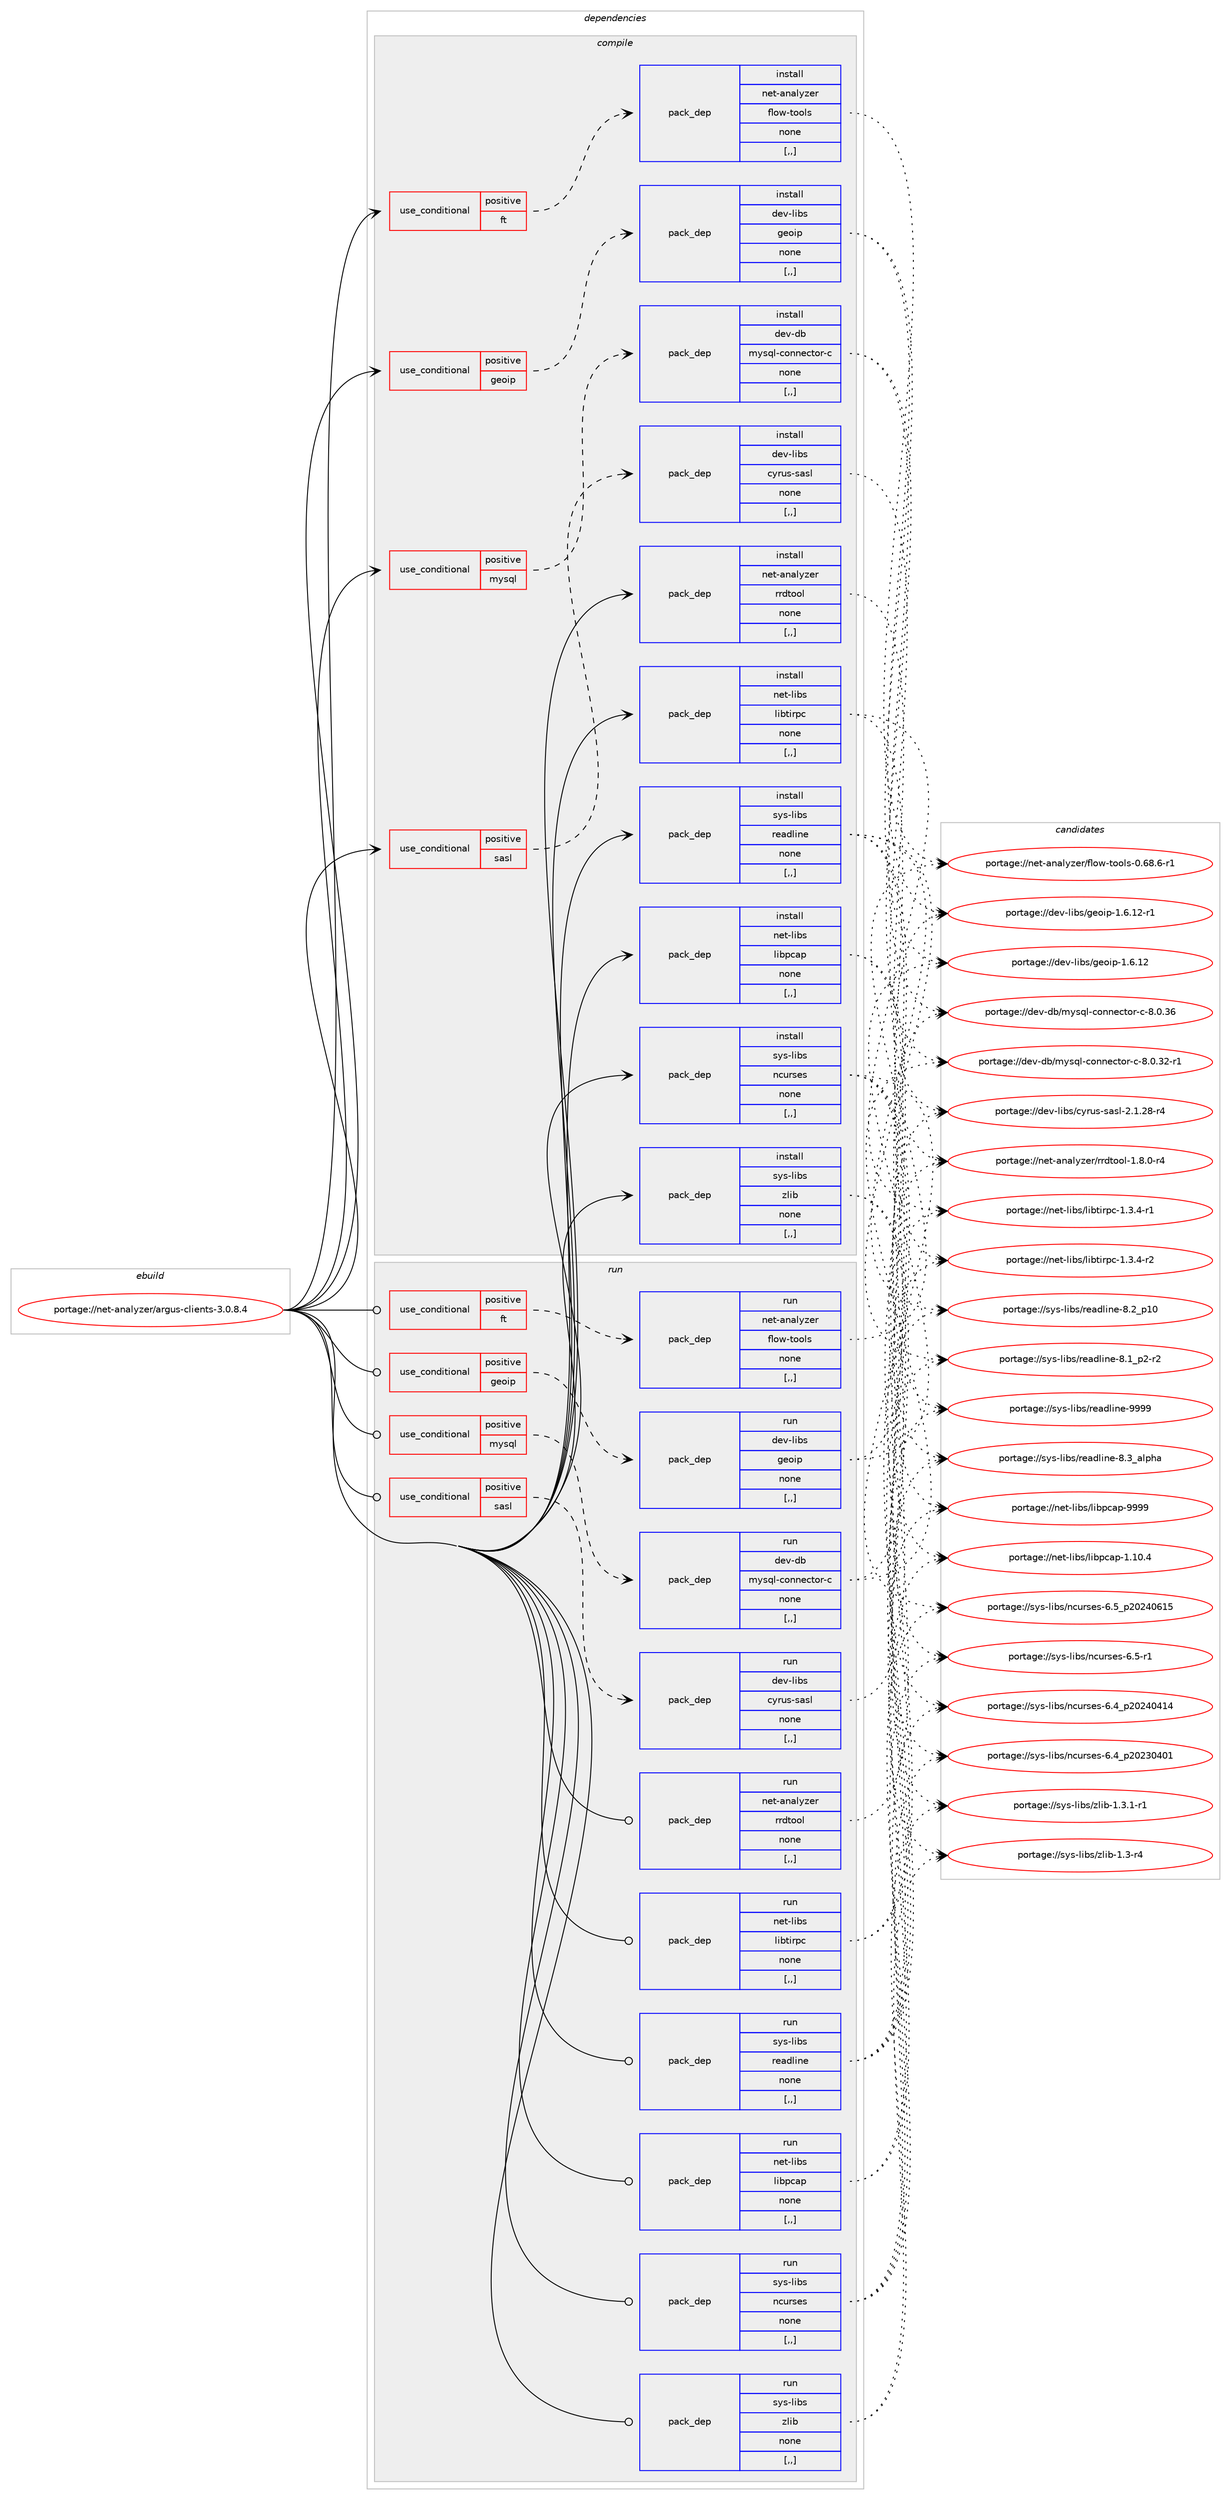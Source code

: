 digraph prolog {

# *************
# Graph options
# *************

newrank=true;
concentrate=true;
compound=true;
graph [rankdir=LR,fontname=Helvetica,fontsize=10,ranksep=1.5];#, ranksep=2.5, nodesep=0.2];
edge  [arrowhead=vee];
node  [fontname=Helvetica,fontsize=10];

# **********
# The ebuild
# **********

subgraph cluster_leftcol {
color=gray;
label=<<i>ebuild</i>>;
id [label="portage://net-analyzer/argus-clients-3.0.8.4", color=red, width=4, href="../net-analyzer/argus-clients-3.0.8.4.svg"];
}

# ****************
# The dependencies
# ****************

subgraph cluster_midcol {
color=gray;
label=<<i>dependencies</i>>;
subgraph cluster_compile {
fillcolor="#eeeeee";
style=filled;
label=<<i>compile</i>>;
subgraph cond86574 {
dependency336278 [label=<<TABLE BORDER="0" CELLBORDER="1" CELLSPACING="0" CELLPADDING="4"><TR><TD ROWSPAN="3" CELLPADDING="10">use_conditional</TD></TR><TR><TD>positive</TD></TR><TR><TD>ft</TD></TR></TABLE>>, shape=none, color=red];
subgraph pack247156 {
dependency336279 [label=<<TABLE BORDER="0" CELLBORDER="1" CELLSPACING="0" CELLPADDING="4" WIDTH="220"><TR><TD ROWSPAN="6" CELLPADDING="30">pack_dep</TD></TR><TR><TD WIDTH="110">install</TD></TR><TR><TD>net-analyzer</TD></TR><TR><TD>flow-tools</TD></TR><TR><TD>none</TD></TR><TR><TD>[,,]</TD></TR></TABLE>>, shape=none, color=blue];
}
dependency336278:e -> dependency336279:w [weight=20,style="dashed",arrowhead="vee"];
}
id:e -> dependency336278:w [weight=20,style="solid",arrowhead="vee"];
subgraph cond86575 {
dependency336280 [label=<<TABLE BORDER="0" CELLBORDER="1" CELLSPACING="0" CELLPADDING="4"><TR><TD ROWSPAN="3" CELLPADDING="10">use_conditional</TD></TR><TR><TD>positive</TD></TR><TR><TD>geoip</TD></TR></TABLE>>, shape=none, color=red];
subgraph pack247157 {
dependency336281 [label=<<TABLE BORDER="0" CELLBORDER="1" CELLSPACING="0" CELLPADDING="4" WIDTH="220"><TR><TD ROWSPAN="6" CELLPADDING="30">pack_dep</TD></TR><TR><TD WIDTH="110">install</TD></TR><TR><TD>dev-libs</TD></TR><TR><TD>geoip</TD></TR><TR><TD>none</TD></TR><TR><TD>[,,]</TD></TR></TABLE>>, shape=none, color=blue];
}
dependency336280:e -> dependency336281:w [weight=20,style="dashed",arrowhead="vee"];
}
id:e -> dependency336280:w [weight=20,style="solid",arrowhead="vee"];
subgraph cond86576 {
dependency336282 [label=<<TABLE BORDER="0" CELLBORDER="1" CELLSPACING="0" CELLPADDING="4"><TR><TD ROWSPAN="3" CELLPADDING="10">use_conditional</TD></TR><TR><TD>positive</TD></TR><TR><TD>mysql</TD></TR></TABLE>>, shape=none, color=red];
subgraph pack247158 {
dependency336283 [label=<<TABLE BORDER="0" CELLBORDER="1" CELLSPACING="0" CELLPADDING="4" WIDTH="220"><TR><TD ROWSPAN="6" CELLPADDING="30">pack_dep</TD></TR><TR><TD WIDTH="110">install</TD></TR><TR><TD>dev-db</TD></TR><TR><TD>mysql-connector-c</TD></TR><TR><TD>none</TD></TR><TR><TD>[,,]</TD></TR></TABLE>>, shape=none, color=blue];
}
dependency336282:e -> dependency336283:w [weight=20,style="dashed",arrowhead="vee"];
}
id:e -> dependency336282:w [weight=20,style="solid",arrowhead="vee"];
subgraph cond86577 {
dependency336284 [label=<<TABLE BORDER="0" CELLBORDER="1" CELLSPACING="0" CELLPADDING="4"><TR><TD ROWSPAN="3" CELLPADDING="10">use_conditional</TD></TR><TR><TD>positive</TD></TR><TR><TD>sasl</TD></TR></TABLE>>, shape=none, color=red];
subgraph pack247159 {
dependency336285 [label=<<TABLE BORDER="0" CELLBORDER="1" CELLSPACING="0" CELLPADDING="4" WIDTH="220"><TR><TD ROWSPAN="6" CELLPADDING="30">pack_dep</TD></TR><TR><TD WIDTH="110">install</TD></TR><TR><TD>dev-libs</TD></TR><TR><TD>cyrus-sasl</TD></TR><TR><TD>none</TD></TR><TR><TD>[,,]</TD></TR></TABLE>>, shape=none, color=blue];
}
dependency336284:e -> dependency336285:w [weight=20,style="dashed",arrowhead="vee"];
}
id:e -> dependency336284:w [weight=20,style="solid",arrowhead="vee"];
subgraph pack247160 {
dependency336286 [label=<<TABLE BORDER="0" CELLBORDER="1" CELLSPACING="0" CELLPADDING="4" WIDTH="220"><TR><TD ROWSPAN="6" CELLPADDING="30">pack_dep</TD></TR><TR><TD WIDTH="110">install</TD></TR><TR><TD>net-analyzer</TD></TR><TR><TD>rrdtool</TD></TR><TR><TD>none</TD></TR><TR><TD>[,,]</TD></TR></TABLE>>, shape=none, color=blue];
}
id:e -> dependency336286:w [weight=20,style="solid",arrowhead="vee"];
subgraph pack247161 {
dependency336287 [label=<<TABLE BORDER="0" CELLBORDER="1" CELLSPACING="0" CELLPADDING="4" WIDTH="220"><TR><TD ROWSPAN="6" CELLPADDING="30">pack_dep</TD></TR><TR><TD WIDTH="110">install</TD></TR><TR><TD>net-libs</TD></TR><TR><TD>libpcap</TD></TR><TR><TD>none</TD></TR><TR><TD>[,,]</TD></TR></TABLE>>, shape=none, color=blue];
}
id:e -> dependency336287:w [weight=20,style="solid",arrowhead="vee"];
subgraph pack247162 {
dependency336288 [label=<<TABLE BORDER="0" CELLBORDER="1" CELLSPACING="0" CELLPADDING="4" WIDTH="220"><TR><TD ROWSPAN="6" CELLPADDING="30">pack_dep</TD></TR><TR><TD WIDTH="110">install</TD></TR><TR><TD>net-libs</TD></TR><TR><TD>libtirpc</TD></TR><TR><TD>none</TD></TR><TR><TD>[,,]</TD></TR></TABLE>>, shape=none, color=blue];
}
id:e -> dependency336288:w [weight=20,style="solid",arrowhead="vee"];
subgraph pack247163 {
dependency336289 [label=<<TABLE BORDER="0" CELLBORDER="1" CELLSPACING="0" CELLPADDING="4" WIDTH="220"><TR><TD ROWSPAN="6" CELLPADDING="30">pack_dep</TD></TR><TR><TD WIDTH="110">install</TD></TR><TR><TD>sys-libs</TD></TR><TR><TD>ncurses</TD></TR><TR><TD>none</TD></TR><TR><TD>[,,]</TD></TR></TABLE>>, shape=none, color=blue];
}
id:e -> dependency336289:w [weight=20,style="solid",arrowhead="vee"];
subgraph pack247164 {
dependency336290 [label=<<TABLE BORDER="0" CELLBORDER="1" CELLSPACING="0" CELLPADDING="4" WIDTH="220"><TR><TD ROWSPAN="6" CELLPADDING="30">pack_dep</TD></TR><TR><TD WIDTH="110">install</TD></TR><TR><TD>sys-libs</TD></TR><TR><TD>readline</TD></TR><TR><TD>none</TD></TR><TR><TD>[,,]</TD></TR></TABLE>>, shape=none, color=blue];
}
id:e -> dependency336290:w [weight=20,style="solid",arrowhead="vee"];
subgraph pack247165 {
dependency336291 [label=<<TABLE BORDER="0" CELLBORDER="1" CELLSPACING="0" CELLPADDING="4" WIDTH="220"><TR><TD ROWSPAN="6" CELLPADDING="30">pack_dep</TD></TR><TR><TD WIDTH="110">install</TD></TR><TR><TD>sys-libs</TD></TR><TR><TD>zlib</TD></TR><TR><TD>none</TD></TR><TR><TD>[,,]</TD></TR></TABLE>>, shape=none, color=blue];
}
id:e -> dependency336291:w [weight=20,style="solid",arrowhead="vee"];
}
subgraph cluster_compileandrun {
fillcolor="#eeeeee";
style=filled;
label=<<i>compile and run</i>>;
}
subgraph cluster_run {
fillcolor="#eeeeee";
style=filled;
label=<<i>run</i>>;
subgraph cond86578 {
dependency336292 [label=<<TABLE BORDER="0" CELLBORDER="1" CELLSPACING="0" CELLPADDING="4"><TR><TD ROWSPAN="3" CELLPADDING="10">use_conditional</TD></TR><TR><TD>positive</TD></TR><TR><TD>ft</TD></TR></TABLE>>, shape=none, color=red];
subgraph pack247166 {
dependency336293 [label=<<TABLE BORDER="0" CELLBORDER="1" CELLSPACING="0" CELLPADDING="4" WIDTH="220"><TR><TD ROWSPAN="6" CELLPADDING="30">pack_dep</TD></TR><TR><TD WIDTH="110">run</TD></TR><TR><TD>net-analyzer</TD></TR><TR><TD>flow-tools</TD></TR><TR><TD>none</TD></TR><TR><TD>[,,]</TD></TR></TABLE>>, shape=none, color=blue];
}
dependency336292:e -> dependency336293:w [weight=20,style="dashed",arrowhead="vee"];
}
id:e -> dependency336292:w [weight=20,style="solid",arrowhead="odot"];
subgraph cond86579 {
dependency336294 [label=<<TABLE BORDER="0" CELLBORDER="1" CELLSPACING="0" CELLPADDING="4"><TR><TD ROWSPAN="3" CELLPADDING="10">use_conditional</TD></TR><TR><TD>positive</TD></TR><TR><TD>geoip</TD></TR></TABLE>>, shape=none, color=red];
subgraph pack247167 {
dependency336295 [label=<<TABLE BORDER="0" CELLBORDER="1" CELLSPACING="0" CELLPADDING="4" WIDTH="220"><TR><TD ROWSPAN="6" CELLPADDING="30">pack_dep</TD></TR><TR><TD WIDTH="110">run</TD></TR><TR><TD>dev-libs</TD></TR><TR><TD>geoip</TD></TR><TR><TD>none</TD></TR><TR><TD>[,,]</TD></TR></TABLE>>, shape=none, color=blue];
}
dependency336294:e -> dependency336295:w [weight=20,style="dashed",arrowhead="vee"];
}
id:e -> dependency336294:w [weight=20,style="solid",arrowhead="odot"];
subgraph cond86580 {
dependency336296 [label=<<TABLE BORDER="0" CELLBORDER="1" CELLSPACING="0" CELLPADDING="4"><TR><TD ROWSPAN="3" CELLPADDING="10">use_conditional</TD></TR><TR><TD>positive</TD></TR><TR><TD>mysql</TD></TR></TABLE>>, shape=none, color=red];
subgraph pack247168 {
dependency336297 [label=<<TABLE BORDER="0" CELLBORDER="1" CELLSPACING="0" CELLPADDING="4" WIDTH="220"><TR><TD ROWSPAN="6" CELLPADDING="30">pack_dep</TD></TR><TR><TD WIDTH="110">run</TD></TR><TR><TD>dev-db</TD></TR><TR><TD>mysql-connector-c</TD></TR><TR><TD>none</TD></TR><TR><TD>[,,]</TD></TR></TABLE>>, shape=none, color=blue];
}
dependency336296:e -> dependency336297:w [weight=20,style="dashed",arrowhead="vee"];
}
id:e -> dependency336296:w [weight=20,style="solid",arrowhead="odot"];
subgraph cond86581 {
dependency336298 [label=<<TABLE BORDER="0" CELLBORDER="1" CELLSPACING="0" CELLPADDING="4"><TR><TD ROWSPAN="3" CELLPADDING="10">use_conditional</TD></TR><TR><TD>positive</TD></TR><TR><TD>sasl</TD></TR></TABLE>>, shape=none, color=red];
subgraph pack247169 {
dependency336299 [label=<<TABLE BORDER="0" CELLBORDER="1" CELLSPACING="0" CELLPADDING="4" WIDTH="220"><TR><TD ROWSPAN="6" CELLPADDING="30">pack_dep</TD></TR><TR><TD WIDTH="110">run</TD></TR><TR><TD>dev-libs</TD></TR><TR><TD>cyrus-sasl</TD></TR><TR><TD>none</TD></TR><TR><TD>[,,]</TD></TR></TABLE>>, shape=none, color=blue];
}
dependency336298:e -> dependency336299:w [weight=20,style="dashed",arrowhead="vee"];
}
id:e -> dependency336298:w [weight=20,style="solid",arrowhead="odot"];
subgraph pack247170 {
dependency336300 [label=<<TABLE BORDER="0" CELLBORDER="1" CELLSPACING="0" CELLPADDING="4" WIDTH="220"><TR><TD ROWSPAN="6" CELLPADDING="30">pack_dep</TD></TR><TR><TD WIDTH="110">run</TD></TR><TR><TD>net-analyzer</TD></TR><TR><TD>rrdtool</TD></TR><TR><TD>none</TD></TR><TR><TD>[,,]</TD></TR></TABLE>>, shape=none, color=blue];
}
id:e -> dependency336300:w [weight=20,style="solid",arrowhead="odot"];
subgraph pack247171 {
dependency336301 [label=<<TABLE BORDER="0" CELLBORDER="1" CELLSPACING="0" CELLPADDING="4" WIDTH="220"><TR><TD ROWSPAN="6" CELLPADDING="30">pack_dep</TD></TR><TR><TD WIDTH="110">run</TD></TR><TR><TD>net-libs</TD></TR><TR><TD>libpcap</TD></TR><TR><TD>none</TD></TR><TR><TD>[,,]</TD></TR></TABLE>>, shape=none, color=blue];
}
id:e -> dependency336301:w [weight=20,style="solid",arrowhead="odot"];
subgraph pack247172 {
dependency336302 [label=<<TABLE BORDER="0" CELLBORDER="1" CELLSPACING="0" CELLPADDING="4" WIDTH="220"><TR><TD ROWSPAN="6" CELLPADDING="30">pack_dep</TD></TR><TR><TD WIDTH="110">run</TD></TR><TR><TD>net-libs</TD></TR><TR><TD>libtirpc</TD></TR><TR><TD>none</TD></TR><TR><TD>[,,]</TD></TR></TABLE>>, shape=none, color=blue];
}
id:e -> dependency336302:w [weight=20,style="solid",arrowhead="odot"];
subgraph pack247173 {
dependency336303 [label=<<TABLE BORDER="0" CELLBORDER="1" CELLSPACING="0" CELLPADDING="4" WIDTH="220"><TR><TD ROWSPAN="6" CELLPADDING="30">pack_dep</TD></TR><TR><TD WIDTH="110">run</TD></TR><TR><TD>sys-libs</TD></TR><TR><TD>ncurses</TD></TR><TR><TD>none</TD></TR><TR><TD>[,,]</TD></TR></TABLE>>, shape=none, color=blue];
}
id:e -> dependency336303:w [weight=20,style="solid",arrowhead="odot"];
subgraph pack247174 {
dependency336304 [label=<<TABLE BORDER="0" CELLBORDER="1" CELLSPACING="0" CELLPADDING="4" WIDTH="220"><TR><TD ROWSPAN="6" CELLPADDING="30">pack_dep</TD></TR><TR><TD WIDTH="110">run</TD></TR><TR><TD>sys-libs</TD></TR><TR><TD>readline</TD></TR><TR><TD>none</TD></TR><TR><TD>[,,]</TD></TR></TABLE>>, shape=none, color=blue];
}
id:e -> dependency336304:w [weight=20,style="solid",arrowhead="odot"];
subgraph pack247175 {
dependency336305 [label=<<TABLE BORDER="0" CELLBORDER="1" CELLSPACING="0" CELLPADDING="4" WIDTH="220"><TR><TD ROWSPAN="6" CELLPADDING="30">pack_dep</TD></TR><TR><TD WIDTH="110">run</TD></TR><TR><TD>sys-libs</TD></TR><TR><TD>zlib</TD></TR><TR><TD>none</TD></TR><TR><TD>[,,]</TD></TR></TABLE>>, shape=none, color=blue];
}
id:e -> dependency336305:w [weight=20,style="solid",arrowhead="odot"];
}
}

# **************
# The candidates
# **************

subgraph cluster_choices {
rank=same;
color=gray;
label=<<i>candidates</i>>;

subgraph choice247156 {
color=black;
nodesep=1;
choice1101011164597110971081211221011144710210811111945116111111108115454846545646544511449 [label="portage://net-analyzer/flow-tools-0.68.6-r1", color=red, width=4,href="../net-analyzer/flow-tools-0.68.6-r1.svg"];
dependency336279:e -> choice1101011164597110971081211221011144710210811111945116111111108115454846545646544511449:w [style=dotted,weight="100"];
}
subgraph choice247157 {
color=black;
nodesep=1;
choice100101118451081059811547103101111105112454946544649504511449 [label="portage://dev-libs/geoip-1.6.12-r1", color=red, width=4,href="../dev-libs/geoip-1.6.12-r1.svg"];
choice10010111845108105981154710310111110511245494654464950 [label="portage://dev-libs/geoip-1.6.12", color=red, width=4,href="../dev-libs/geoip-1.6.12.svg"];
dependency336281:e -> choice100101118451081059811547103101111105112454946544649504511449:w [style=dotted,weight="100"];
dependency336281:e -> choice10010111845108105981154710310111110511245494654464950:w [style=dotted,weight="100"];
}
subgraph choice247158 {
color=black;
nodesep=1;
choice100101118451009847109121115113108459911111011010199116111114459945564648465154 [label="portage://dev-db/mysql-connector-c-8.0.36", color=red, width=4,href="../dev-db/mysql-connector-c-8.0.36.svg"];
choice1001011184510098471091211151131084599111110110101991161111144599455646484651504511449 [label="portage://dev-db/mysql-connector-c-8.0.32-r1", color=red, width=4,href="../dev-db/mysql-connector-c-8.0.32-r1.svg"];
dependency336283:e -> choice100101118451009847109121115113108459911111011010199116111114459945564648465154:w [style=dotted,weight="100"];
dependency336283:e -> choice1001011184510098471091211151131084599111110110101991161111144599455646484651504511449:w [style=dotted,weight="100"];
}
subgraph choice247159 {
color=black;
nodesep=1;
choice100101118451081059811547991211141171154511597115108455046494650564511452 [label="portage://dev-libs/cyrus-sasl-2.1.28-r4", color=red, width=4,href="../dev-libs/cyrus-sasl-2.1.28-r4.svg"];
dependency336285:e -> choice100101118451081059811547991211141171154511597115108455046494650564511452:w [style=dotted,weight="100"];
}
subgraph choice247160 {
color=black;
nodesep=1;
choice110101116459711097108121122101114471141141001161111111084549465646484511452 [label="portage://net-analyzer/rrdtool-1.8.0-r4", color=red, width=4,href="../net-analyzer/rrdtool-1.8.0-r4.svg"];
dependency336286:e -> choice110101116459711097108121122101114471141141001161111111084549465646484511452:w [style=dotted,weight="100"];
}
subgraph choice247161 {
color=black;
nodesep=1;
choice1101011164510810598115471081059811299971124557575757 [label="portage://net-libs/libpcap-9999", color=red, width=4,href="../net-libs/libpcap-9999.svg"];
choice11010111645108105981154710810598112999711245494649484652 [label="portage://net-libs/libpcap-1.10.4", color=red, width=4,href="../net-libs/libpcap-1.10.4.svg"];
dependency336287:e -> choice1101011164510810598115471081059811299971124557575757:w [style=dotted,weight="100"];
dependency336287:e -> choice11010111645108105981154710810598112999711245494649484652:w [style=dotted,weight="100"];
}
subgraph choice247162 {
color=black;
nodesep=1;
choice11010111645108105981154710810598116105114112994549465146524511450 [label="portage://net-libs/libtirpc-1.3.4-r2", color=red, width=4,href="../net-libs/libtirpc-1.3.4-r2.svg"];
choice11010111645108105981154710810598116105114112994549465146524511449 [label="portage://net-libs/libtirpc-1.3.4-r1", color=red, width=4,href="../net-libs/libtirpc-1.3.4-r1.svg"];
dependency336288:e -> choice11010111645108105981154710810598116105114112994549465146524511450:w [style=dotted,weight="100"];
dependency336288:e -> choice11010111645108105981154710810598116105114112994549465146524511449:w [style=dotted,weight="100"];
}
subgraph choice247163 {
color=black;
nodesep=1;
choice1151211154510810598115471109911711411510111545544653951125048505248544953 [label="portage://sys-libs/ncurses-6.5_p20240615", color=red, width=4,href="../sys-libs/ncurses-6.5_p20240615.svg"];
choice11512111545108105981154711099117114115101115455446534511449 [label="portage://sys-libs/ncurses-6.5-r1", color=red, width=4,href="../sys-libs/ncurses-6.5-r1.svg"];
choice1151211154510810598115471109911711411510111545544652951125048505248524952 [label="portage://sys-libs/ncurses-6.4_p20240414", color=red, width=4,href="../sys-libs/ncurses-6.4_p20240414.svg"];
choice1151211154510810598115471109911711411510111545544652951125048505148524849 [label="portage://sys-libs/ncurses-6.4_p20230401", color=red, width=4,href="../sys-libs/ncurses-6.4_p20230401.svg"];
dependency336289:e -> choice1151211154510810598115471109911711411510111545544653951125048505248544953:w [style=dotted,weight="100"];
dependency336289:e -> choice11512111545108105981154711099117114115101115455446534511449:w [style=dotted,weight="100"];
dependency336289:e -> choice1151211154510810598115471109911711411510111545544652951125048505248524952:w [style=dotted,weight="100"];
dependency336289:e -> choice1151211154510810598115471109911711411510111545544652951125048505148524849:w [style=dotted,weight="100"];
}
subgraph choice247164 {
color=black;
nodesep=1;
choice115121115451081059811547114101971001081051101014557575757 [label="portage://sys-libs/readline-9999", color=red, width=4,href="../sys-libs/readline-9999.svg"];
choice1151211154510810598115471141019710010810511010145564651959710811210497 [label="portage://sys-libs/readline-8.3_alpha", color=red, width=4,href="../sys-libs/readline-8.3_alpha.svg"];
choice1151211154510810598115471141019710010810511010145564650951124948 [label="portage://sys-libs/readline-8.2_p10", color=red, width=4,href="../sys-libs/readline-8.2_p10.svg"];
choice115121115451081059811547114101971001081051101014556464995112504511450 [label="portage://sys-libs/readline-8.1_p2-r2", color=red, width=4,href="../sys-libs/readline-8.1_p2-r2.svg"];
dependency336290:e -> choice115121115451081059811547114101971001081051101014557575757:w [style=dotted,weight="100"];
dependency336290:e -> choice1151211154510810598115471141019710010810511010145564651959710811210497:w [style=dotted,weight="100"];
dependency336290:e -> choice1151211154510810598115471141019710010810511010145564650951124948:w [style=dotted,weight="100"];
dependency336290:e -> choice115121115451081059811547114101971001081051101014556464995112504511450:w [style=dotted,weight="100"];
}
subgraph choice247165 {
color=black;
nodesep=1;
choice115121115451081059811547122108105984549465146494511449 [label="portage://sys-libs/zlib-1.3.1-r1", color=red, width=4,href="../sys-libs/zlib-1.3.1-r1.svg"];
choice11512111545108105981154712210810598454946514511452 [label="portage://sys-libs/zlib-1.3-r4", color=red, width=4,href="../sys-libs/zlib-1.3-r4.svg"];
dependency336291:e -> choice115121115451081059811547122108105984549465146494511449:w [style=dotted,weight="100"];
dependency336291:e -> choice11512111545108105981154712210810598454946514511452:w [style=dotted,weight="100"];
}
subgraph choice247166 {
color=black;
nodesep=1;
choice1101011164597110971081211221011144710210811111945116111111108115454846545646544511449 [label="portage://net-analyzer/flow-tools-0.68.6-r1", color=red, width=4,href="../net-analyzer/flow-tools-0.68.6-r1.svg"];
dependency336293:e -> choice1101011164597110971081211221011144710210811111945116111111108115454846545646544511449:w [style=dotted,weight="100"];
}
subgraph choice247167 {
color=black;
nodesep=1;
choice100101118451081059811547103101111105112454946544649504511449 [label="portage://dev-libs/geoip-1.6.12-r1", color=red, width=4,href="../dev-libs/geoip-1.6.12-r1.svg"];
choice10010111845108105981154710310111110511245494654464950 [label="portage://dev-libs/geoip-1.6.12", color=red, width=4,href="../dev-libs/geoip-1.6.12.svg"];
dependency336295:e -> choice100101118451081059811547103101111105112454946544649504511449:w [style=dotted,weight="100"];
dependency336295:e -> choice10010111845108105981154710310111110511245494654464950:w [style=dotted,weight="100"];
}
subgraph choice247168 {
color=black;
nodesep=1;
choice100101118451009847109121115113108459911111011010199116111114459945564648465154 [label="portage://dev-db/mysql-connector-c-8.0.36", color=red, width=4,href="../dev-db/mysql-connector-c-8.0.36.svg"];
choice1001011184510098471091211151131084599111110110101991161111144599455646484651504511449 [label="portage://dev-db/mysql-connector-c-8.0.32-r1", color=red, width=4,href="../dev-db/mysql-connector-c-8.0.32-r1.svg"];
dependency336297:e -> choice100101118451009847109121115113108459911111011010199116111114459945564648465154:w [style=dotted,weight="100"];
dependency336297:e -> choice1001011184510098471091211151131084599111110110101991161111144599455646484651504511449:w [style=dotted,weight="100"];
}
subgraph choice247169 {
color=black;
nodesep=1;
choice100101118451081059811547991211141171154511597115108455046494650564511452 [label="portage://dev-libs/cyrus-sasl-2.1.28-r4", color=red, width=4,href="../dev-libs/cyrus-sasl-2.1.28-r4.svg"];
dependency336299:e -> choice100101118451081059811547991211141171154511597115108455046494650564511452:w [style=dotted,weight="100"];
}
subgraph choice247170 {
color=black;
nodesep=1;
choice110101116459711097108121122101114471141141001161111111084549465646484511452 [label="portage://net-analyzer/rrdtool-1.8.0-r4", color=red, width=4,href="../net-analyzer/rrdtool-1.8.0-r4.svg"];
dependency336300:e -> choice110101116459711097108121122101114471141141001161111111084549465646484511452:w [style=dotted,weight="100"];
}
subgraph choice247171 {
color=black;
nodesep=1;
choice1101011164510810598115471081059811299971124557575757 [label="portage://net-libs/libpcap-9999", color=red, width=4,href="../net-libs/libpcap-9999.svg"];
choice11010111645108105981154710810598112999711245494649484652 [label="portage://net-libs/libpcap-1.10.4", color=red, width=4,href="../net-libs/libpcap-1.10.4.svg"];
dependency336301:e -> choice1101011164510810598115471081059811299971124557575757:w [style=dotted,weight="100"];
dependency336301:e -> choice11010111645108105981154710810598112999711245494649484652:w [style=dotted,weight="100"];
}
subgraph choice247172 {
color=black;
nodesep=1;
choice11010111645108105981154710810598116105114112994549465146524511450 [label="portage://net-libs/libtirpc-1.3.4-r2", color=red, width=4,href="../net-libs/libtirpc-1.3.4-r2.svg"];
choice11010111645108105981154710810598116105114112994549465146524511449 [label="portage://net-libs/libtirpc-1.3.4-r1", color=red, width=4,href="../net-libs/libtirpc-1.3.4-r1.svg"];
dependency336302:e -> choice11010111645108105981154710810598116105114112994549465146524511450:w [style=dotted,weight="100"];
dependency336302:e -> choice11010111645108105981154710810598116105114112994549465146524511449:w [style=dotted,weight="100"];
}
subgraph choice247173 {
color=black;
nodesep=1;
choice1151211154510810598115471109911711411510111545544653951125048505248544953 [label="portage://sys-libs/ncurses-6.5_p20240615", color=red, width=4,href="../sys-libs/ncurses-6.5_p20240615.svg"];
choice11512111545108105981154711099117114115101115455446534511449 [label="portage://sys-libs/ncurses-6.5-r1", color=red, width=4,href="../sys-libs/ncurses-6.5-r1.svg"];
choice1151211154510810598115471109911711411510111545544652951125048505248524952 [label="portage://sys-libs/ncurses-6.4_p20240414", color=red, width=4,href="../sys-libs/ncurses-6.4_p20240414.svg"];
choice1151211154510810598115471109911711411510111545544652951125048505148524849 [label="portage://sys-libs/ncurses-6.4_p20230401", color=red, width=4,href="../sys-libs/ncurses-6.4_p20230401.svg"];
dependency336303:e -> choice1151211154510810598115471109911711411510111545544653951125048505248544953:w [style=dotted,weight="100"];
dependency336303:e -> choice11512111545108105981154711099117114115101115455446534511449:w [style=dotted,weight="100"];
dependency336303:e -> choice1151211154510810598115471109911711411510111545544652951125048505248524952:w [style=dotted,weight="100"];
dependency336303:e -> choice1151211154510810598115471109911711411510111545544652951125048505148524849:w [style=dotted,weight="100"];
}
subgraph choice247174 {
color=black;
nodesep=1;
choice115121115451081059811547114101971001081051101014557575757 [label="portage://sys-libs/readline-9999", color=red, width=4,href="../sys-libs/readline-9999.svg"];
choice1151211154510810598115471141019710010810511010145564651959710811210497 [label="portage://sys-libs/readline-8.3_alpha", color=red, width=4,href="../sys-libs/readline-8.3_alpha.svg"];
choice1151211154510810598115471141019710010810511010145564650951124948 [label="portage://sys-libs/readline-8.2_p10", color=red, width=4,href="../sys-libs/readline-8.2_p10.svg"];
choice115121115451081059811547114101971001081051101014556464995112504511450 [label="portage://sys-libs/readline-8.1_p2-r2", color=red, width=4,href="../sys-libs/readline-8.1_p2-r2.svg"];
dependency336304:e -> choice115121115451081059811547114101971001081051101014557575757:w [style=dotted,weight="100"];
dependency336304:e -> choice1151211154510810598115471141019710010810511010145564651959710811210497:w [style=dotted,weight="100"];
dependency336304:e -> choice1151211154510810598115471141019710010810511010145564650951124948:w [style=dotted,weight="100"];
dependency336304:e -> choice115121115451081059811547114101971001081051101014556464995112504511450:w [style=dotted,weight="100"];
}
subgraph choice247175 {
color=black;
nodesep=1;
choice115121115451081059811547122108105984549465146494511449 [label="portage://sys-libs/zlib-1.3.1-r1", color=red, width=4,href="../sys-libs/zlib-1.3.1-r1.svg"];
choice11512111545108105981154712210810598454946514511452 [label="portage://sys-libs/zlib-1.3-r4", color=red, width=4,href="../sys-libs/zlib-1.3-r4.svg"];
dependency336305:e -> choice115121115451081059811547122108105984549465146494511449:w [style=dotted,weight="100"];
dependency336305:e -> choice11512111545108105981154712210810598454946514511452:w [style=dotted,weight="100"];
}
}

}
